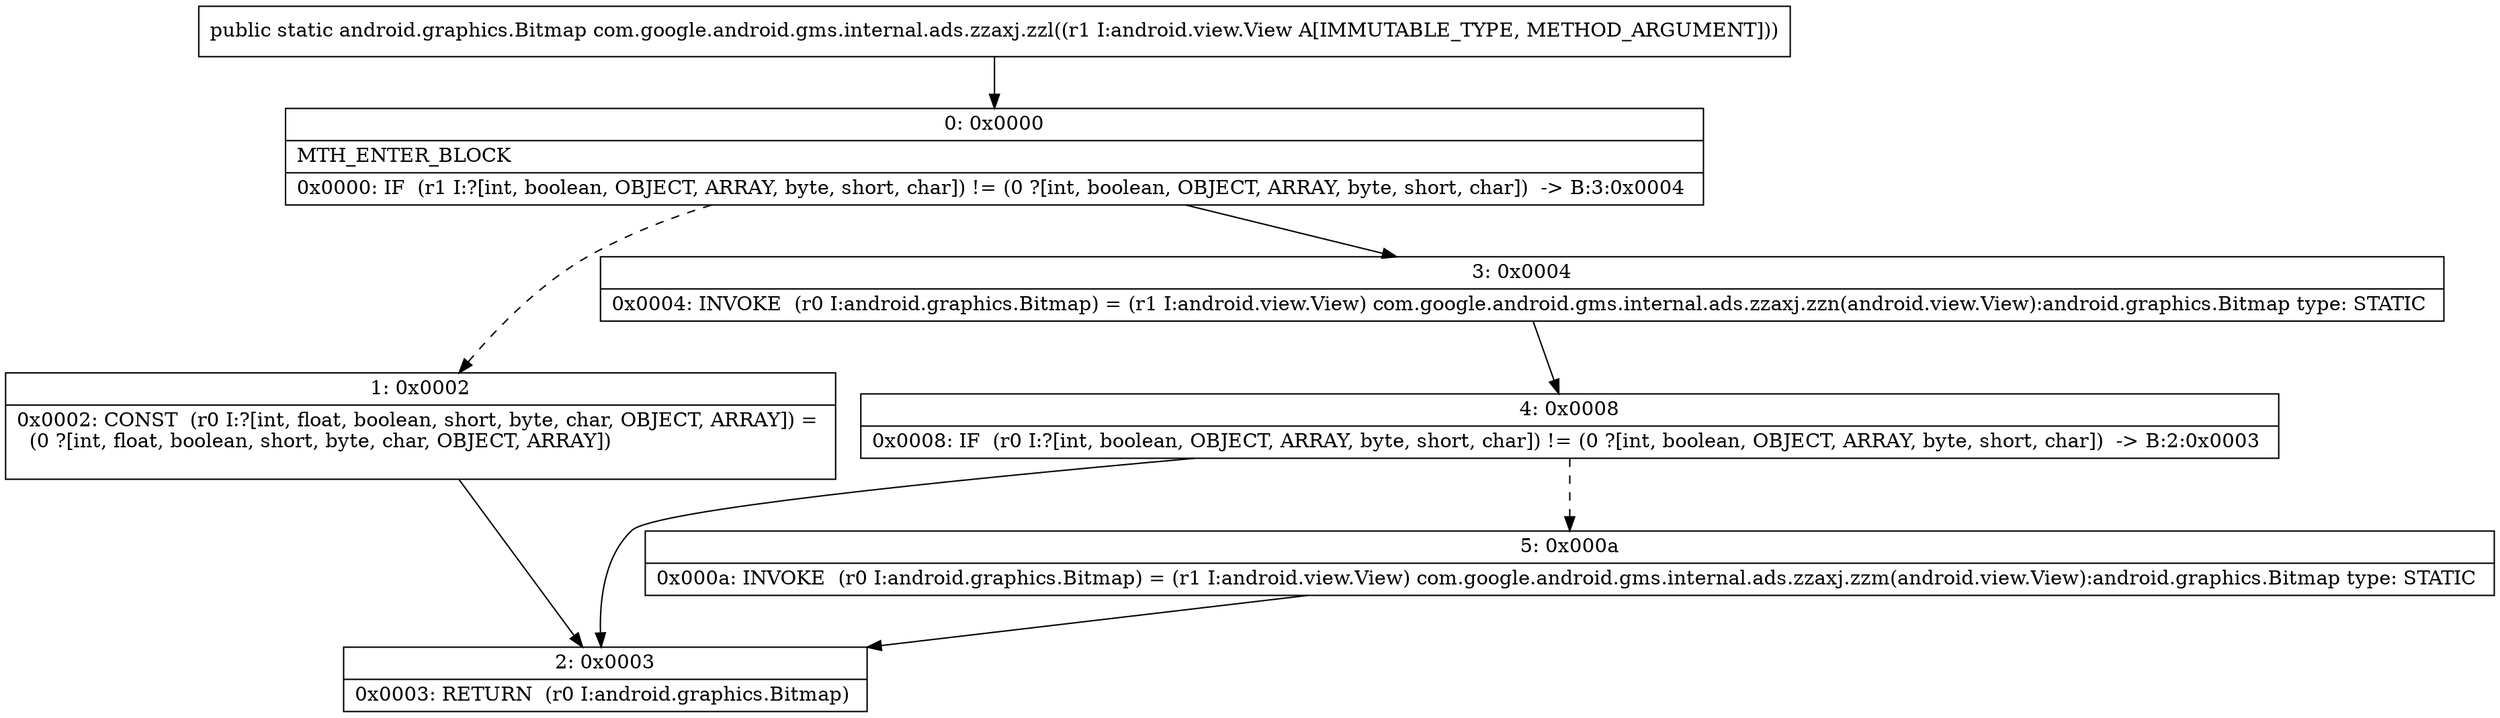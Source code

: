 digraph "CFG forcom.google.android.gms.internal.ads.zzaxj.zzl(Landroid\/view\/View;)Landroid\/graphics\/Bitmap;" {
Node_0 [shape=record,label="{0\:\ 0x0000|MTH_ENTER_BLOCK\l|0x0000: IF  (r1 I:?[int, boolean, OBJECT, ARRAY, byte, short, char]) != (0 ?[int, boolean, OBJECT, ARRAY, byte, short, char])  \-\> B:3:0x0004 \l}"];
Node_1 [shape=record,label="{1\:\ 0x0002|0x0002: CONST  (r0 I:?[int, float, boolean, short, byte, char, OBJECT, ARRAY]) = \l  (0 ?[int, float, boolean, short, byte, char, OBJECT, ARRAY])\l \l}"];
Node_2 [shape=record,label="{2\:\ 0x0003|0x0003: RETURN  (r0 I:android.graphics.Bitmap) \l}"];
Node_3 [shape=record,label="{3\:\ 0x0004|0x0004: INVOKE  (r0 I:android.graphics.Bitmap) = (r1 I:android.view.View) com.google.android.gms.internal.ads.zzaxj.zzn(android.view.View):android.graphics.Bitmap type: STATIC \l}"];
Node_4 [shape=record,label="{4\:\ 0x0008|0x0008: IF  (r0 I:?[int, boolean, OBJECT, ARRAY, byte, short, char]) != (0 ?[int, boolean, OBJECT, ARRAY, byte, short, char])  \-\> B:2:0x0003 \l}"];
Node_5 [shape=record,label="{5\:\ 0x000a|0x000a: INVOKE  (r0 I:android.graphics.Bitmap) = (r1 I:android.view.View) com.google.android.gms.internal.ads.zzaxj.zzm(android.view.View):android.graphics.Bitmap type: STATIC \l}"];
MethodNode[shape=record,label="{public static android.graphics.Bitmap com.google.android.gms.internal.ads.zzaxj.zzl((r1 I:android.view.View A[IMMUTABLE_TYPE, METHOD_ARGUMENT])) }"];
MethodNode -> Node_0;
Node_0 -> Node_1[style=dashed];
Node_0 -> Node_3;
Node_1 -> Node_2;
Node_3 -> Node_4;
Node_4 -> Node_2;
Node_4 -> Node_5[style=dashed];
Node_5 -> Node_2;
}

